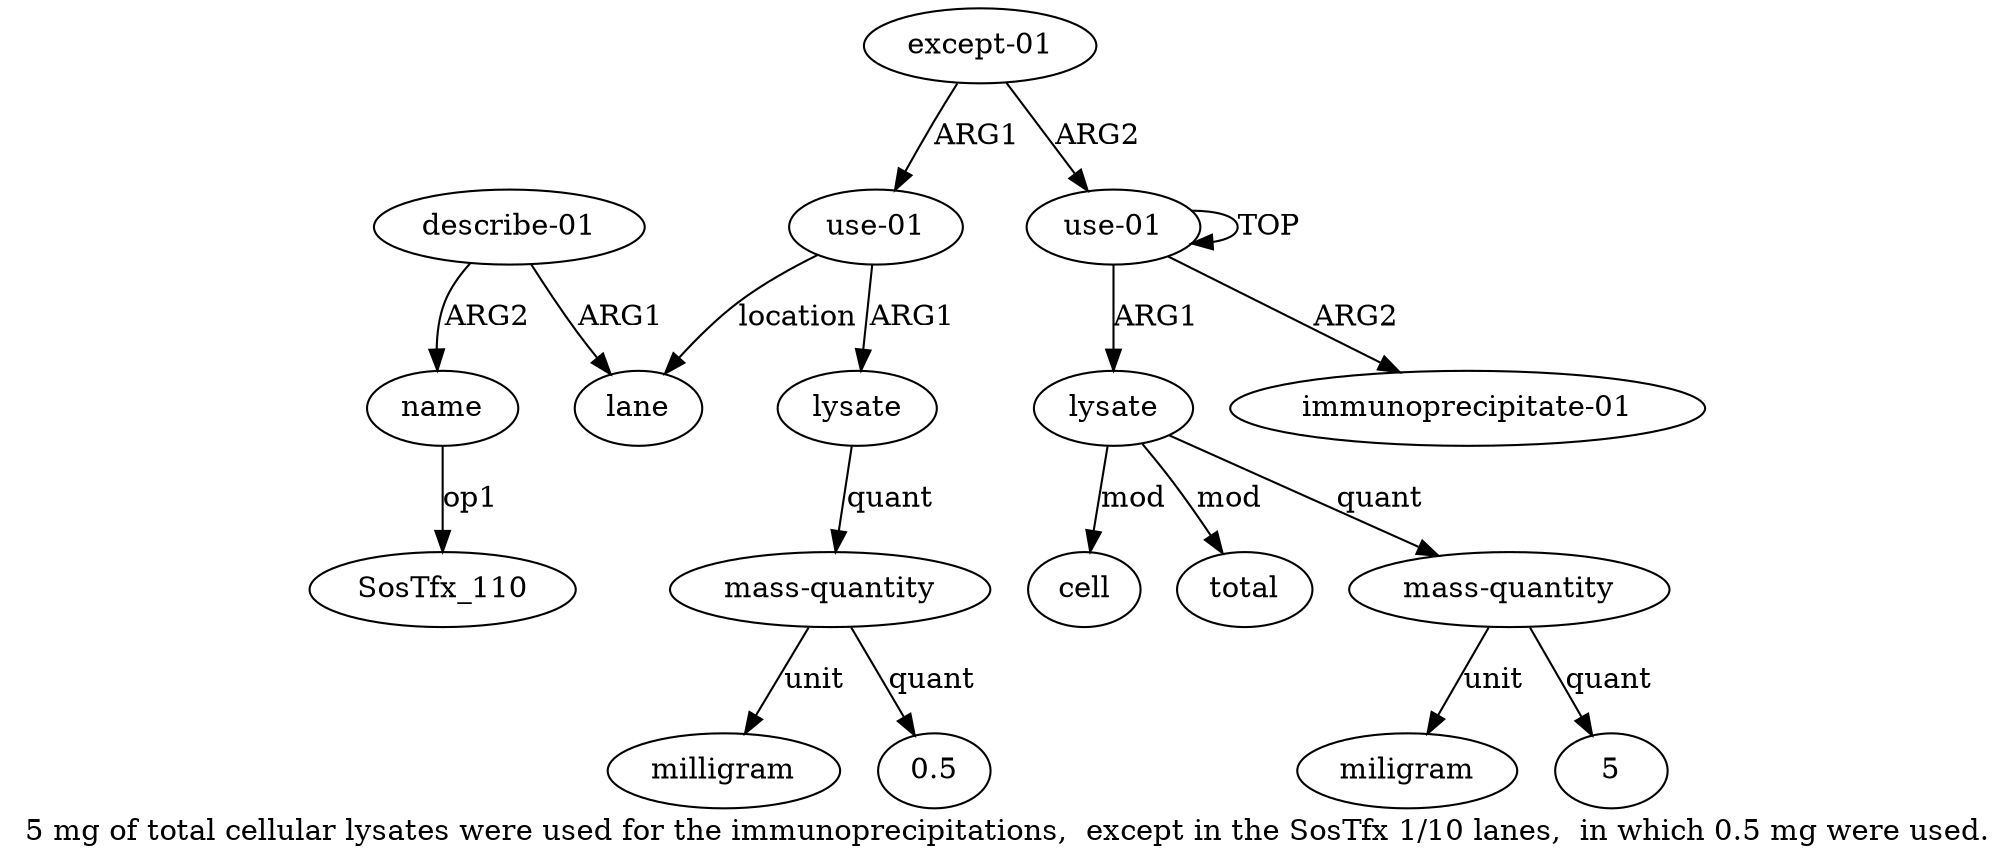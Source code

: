 digraph  {
	graph [label="5 mg of total cellular lysates were used for the immunoprecipitations,  except in the SosTfx 1/10 lanes,  in which 0.5 mg were used."];
	node [label="\N"];
	a14	 [color=black,
		gold_ind=14,
		gold_label=name,
		label=name,
		test_ind=14,
		test_label=name];
	"a14 SosTfx_110"	 [color=black,
		gold_ind=-1,
		gold_label=SosTfx_110,
		label=SosTfx_110,
		test_ind=-1,
		test_label=SosTfx_110];
	a14 -> "a14 SosTfx_110" [key=0,
	color=black,
	gold_label=op1,
	label=op1,
	test_label=op1];
a11 [color=black,
	gold_ind=11,
	gold_label=milligram,
	label=milligram,
	test_ind=11,
	test_label=milligram];
a10 [color=black,
	gold_ind=10,
	gold_label="mass-quantity",
	label="mass-quantity",
	test_ind=10,
	test_label="mass-quantity"];
a10 -> a11 [key=0,
color=black,
gold_label=unit,
label=unit,
test_label=unit];
"a10 0.5" [color=black,
gold_ind=-1,
gold_label=0.5,
label=0.5,
test_ind=-1,
test_label=0.5];
a10 -> "a10 0.5" [key=0,
color=black,
gold_label=quant,
label=quant,
test_label=quant];
a13 [color=black,
gold_ind=13,
gold_label="describe-01",
label="describe-01",
test_ind=13,
test_label="describe-01"];
a13 -> a14 [key=0,
color=black,
gold_label=ARG2,
label=ARG2,
test_label=ARG2];
a12 [color=black,
gold_ind=12,
gold_label=lane,
label=lane,
test_ind=12,
test_label=lane];
a13 -> a12 [key=0,
color=black,
gold_label=ARG1,
label=ARG1,
test_label=ARG1];
a1 [color=black,
gold_ind=1,
gold_label=lysate,
label=lysate,
test_ind=1,
test_label=lysate];
a3 [color=black,
gold_ind=3,
gold_label=cell,
label=cell,
test_ind=3,
test_label=cell];
a1 -> a3 [key=0,
color=black,
gold_label=mod,
label=mod,
test_label=mod];
a2 [color=black,
gold_ind=2,
gold_label=total,
label=total,
test_ind=2,
test_label=total];
a1 -> a2 [key=0,
color=black,
gold_label=mod,
label=mod,
test_label=mod];
a4 [color=black,
gold_ind=4,
gold_label="mass-quantity",
label="mass-quantity",
test_ind=4,
test_label="mass-quantity"];
a1 -> a4 [key=0,
color=black,
gold_label=quant,
label=quant,
test_label=quant];
a0 [color=black,
gold_ind=0,
gold_label="use-01",
label="use-01",
test_ind=0,
test_label="use-01"];
a0 -> a1 [key=0,
color=black,
gold_label=ARG1,
label=ARG1,
test_label=ARG1];
a0 -> a0 [key=0,
color=black,
gold_label=TOP,
label=TOP,
test_label=TOP];
a6 [color=black,
gold_ind=6,
gold_label="immunoprecipitate-01",
label="immunoprecipitate-01",
test_ind=6,
test_label="immunoprecipitate-01"];
a0 -> a6 [key=0,
color=black,
gold_label=ARG2,
label=ARG2,
test_label=ARG2];
a5 [color=black,
gold_ind=5,
gold_label=miligram,
label=miligram,
test_ind=5,
test_label=miligram];
a4 -> a5 [key=0,
color=black,
gold_label=unit,
label=unit,
test_label=unit];
"a4 5" [color=black,
gold_ind=-1,
gold_label=5,
label=5,
test_ind=-1,
test_label=5];
a4 -> "a4 5" [key=0,
color=black,
gold_label=quant,
label=quant,
test_label=quant];
a7 [color=black,
gold_ind=7,
gold_label="except-01",
label="except-01",
test_ind=7,
test_label="except-01"];
a7 -> a0 [key=0,
color=black,
gold_label=ARG2,
label=ARG2,
test_label=ARG2];
a8 [color=black,
gold_ind=8,
gold_label="use-01",
label="use-01",
test_ind=8,
test_label="use-01"];
a7 -> a8 [key=0,
color=black,
gold_label=ARG1,
label=ARG1,
test_label=ARG1];
a9 [color=black,
gold_ind=9,
gold_label=lysate,
label=lysate,
test_ind=9,
test_label=lysate];
a9 -> a10 [key=0,
color=black,
gold_label=quant,
label=quant,
test_label=quant];
a8 -> a12 [key=0,
color=black,
gold_label=location,
label=location,
test_label=location];
a8 -> a9 [key=0,
color=black,
gold_label=ARG1,
label=ARG1,
test_label=ARG1];
}
